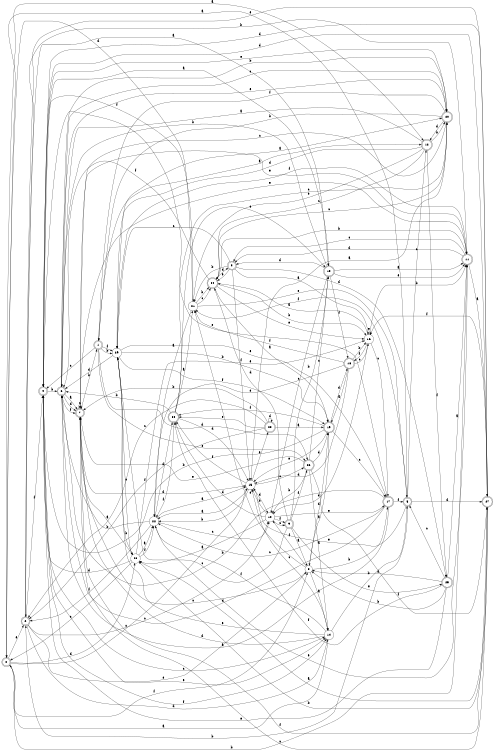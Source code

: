 digraph n25_3 {
__start0 [label="" shape="none"];

rankdir=LR;
size="8,5";

s0 [style="rounded,filled", color="black", fillcolor="white" shape="doublecircle", label="0"];
s1 [style="rounded,filled", color="black", fillcolor="white" shape="doublecircle", label="1"];
s2 [style="rounded,filled", color="black", fillcolor="white" shape="doublecircle", label="2"];
s3 [style="rounded,filled", color="black", fillcolor="white" shape="doublecircle", label="3"];
s4 [style="rounded,filled", color="black", fillcolor="white" shape="doublecircle", label="4"];
s5 [style="rounded,filled", color="black", fillcolor="white" shape="doublecircle", label="5"];
s6 [style="rounded,filled", color="black", fillcolor="white" shape="doublecircle", label="6"];
s7 [style="rounded,filled", color="black", fillcolor="white" shape="doublecircle", label="7"];
s8 [style="filled", color="black", fillcolor="white" shape="circle", label="8"];
s9 [style="rounded,filled", color="black", fillcolor="white" shape="doublecircle", label="9"];
s10 [style="filled", color="black", fillcolor="white" shape="circle", label="10"];
s11 [style="rounded,filled", color="black", fillcolor="white" shape="doublecircle", label="11"];
s12 [style="rounded,filled", color="black", fillcolor="white" shape="doublecircle", label="12"];
s13 [style="rounded,filled", color="black", fillcolor="white" shape="doublecircle", label="13"];
s14 [style="filled", color="black", fillcolor="white" shape="circle", label="14"];
s15 [style="filled", color="black", fillcolor="white" shape="circle", label="15"];
s16 [style="filled", color="black", fillcolor="white" shape="circle", label="16"];
s17 [style="rounded,filled", color="black", fillcolor="white" shape="doublecircle", label="17"];
s18 [style="rounded,filled", color="black", fillcolor="white" shape="doublecircle", label="18"];
s19 [style="rounded,filled", color="black", fillcolor="white" shape="doublecircle", label="19"];
s20 [style="rounded,filled", color="black", fillcolor="white" shape="doublecircle", label="20"];
s21 [style="filled", color="black", fillcolor="white" shape="circle", label="21"];
s22 [style="filled", color="black", fillcolor="white" shape="circle", label="22"];
s23 [style="filled", color="black", fillcolor="white" shape="circle", label="23"];
s24 [style="rounded,filled", color="black", fillcolor="white" shape="doublecircle", label="24"];
s25 [style="rounded,filled", color="black", fillcolor="white" shape="doublecircle", label="25"];
s26 [style="rounded,filled", color="black", fillcolor="white" shape="doublecircle", label="26"];
s27 [style="rounded,filled", color="black", fillcolor="white" shape="doublecircle", label="27"];
s28 [style="rounded,filled", color="black", fillcolor="white" shape="doublecircle", label="28"];
s29 [style="filled", color="black", fillcolor="white" shape="circle", label="29"];
s30 [style="rounded,filled", color="black", fillcolor="white" shape="doublecircle", label="30"];
s0 -> s12 [label="a"];
s0 -> s11 [label="b"];
s0 -> s15 [label="c"];
s0 -> s23 [label="d"];
s0 -> s2 [label="e"];
s0 -> s8 [label="f"];
s1 -> s12 [label="a"];
s1 -> s29 [label="b"];
s1 -> s4 [label="c"];
s1 -> s26 [label="d"];
s1 -> s26 [label="e"];
s1 -> s29 [label="f"];
s2 -> s13 [label="a"];
s2 -> s11 [label="b"];
s2 -> s10 [label="c"];
s2 -> s14 [label="d"];
s2 -> s8 [label="e"];
s2 -> s4 [label="f"];
s3 -> s16 [label="a"];
s3 -> s21 [label="b"];
s3 -> s29 [label="c"];
s3 -> s25 [label="d"];
s3 -> s24 [label="e"];
s3 -> s15 [label="f"];
s4 -> s13 [label="a"];
s4 -> s6 [label="b"];
s4 -> s14 [label="c"];
s4 -> s27 [label="d"];
s4 -> s14 [label="e"];
s4 -> s14 [label="f"];
s5 -> s0 [label="a"];
s5 -> s2 [label="b"];
s5 -> s12 [label="c"];
s5 -> s27 [label="d"];
s5 -> s15 [label="e"];
s5 -> s21 [label="f"];
s6 -> s7 [label="a"];
s6 -> s20 [label="b"];
s6 -> s20 [label="c"];
s6 -> s7 [label="d"];
s6 -> s20 [label="e"];
s6 -> s7 [label="f"];
s7 -> s23 [label="a"];
s7 -> s1 [label="b"];
s7 -> s7 [label="c"];
s7 -> s15 [label="d"];
s7 -> s11 [label="e"];
s7 -> s27 [label="f"];
s8 -> s14 [label="a"];
s8 -> s17 [label="b"];
s8 -> s7 [label="c"];
s8 -> s19 [label="d"];
s8 -> s21 [label="e"];
s8 -> s10 [label="f"];
s9 -> s8 [label="a"];
s9 -> s13 [label="b"];
s9 -> s29 [label="c"];
s9 -> s24 [label="d"];
s9 -> s25 [label="e"];
s9 -> s26 [label="f"];
s10 -> s23 [label="a"];
s10 -> s15 [label="b"];
s10 -> s9 [label="c"];
s10 -> s30 [label="d"];
s10 -> s17 [label="e"];
s10 -> s9 [label="f"];
s11 -> s27 [label="a"];
s11 -> s24 [label="b"];
s11 -> s3 [label="c"];
s11 -> s3 [label="d"];
s11 -> s7 [label="e"];
s11 -> s29 [label="f"];
s12 -> s6 [label="a"];
s12 -> s20 [label="b"];
s12 -> s24 [label="c"];
s12 -> s29 [label="d"];
s12 -> s21 [label="e"];
s12 -> s25 [label="f"];
s13 -> s11 [label="a"];
s13 -> s6 [label="b"];
s13 -> s10 [label="c"];
s13 -> s3 [label="d"];
s13 -> s11 [label="e"];
s13 -> s18 [label="f"];
s14 -> s0 [label="a"];
s14 -> s5 [label="b"];
s14 -> s15 [label="c"];
s14 -> s7 [label="d"];
s14 -> s29 [label="e"];
s14 -> s22 [label="f"];
s15 -> s22 [label="a"];
s15 -> s22 [label="b"];
s15 -> s26 [label="c"];
s15 -> s10 [label="d"];
s15 -> s28 [label="e"];
s15 -> s30 [label="f"];
s16 -> s24 [label="a"];
s16 -> s11 [label="b"];
s16 -> s17 [label="c"];
s16 -> s10 [label="d"];
s16 -> s16 [label="e"];
s16 -> s18 [label="f"];
s17 -> s6 [label="a"];
s17 -> s6 [label="b"];
s17 -> s22 [label="c"];
s17 -> s6 [label="d"];
s17 -> s4 [label="e"];
s17 -> s5 [label="f"];
s18 -> s19 [label="a"];
s18 -> s16 [label="b"];
s18 -> s16 [label="c"];
s18 -> s15 [label="d"];
s18 -> s22 [label="e"];
s18 -> s21 [label="f"];
s19 -> s8 [label="a"];
s19 -> s4 [label="b"];
s19 -> s17 [label="c"];
s19 -> s18 [label="d"];
s19 -> s15 [label="e"];
s19 -> s30 [label="f"];
s20 -> s15 [label="a"];
s20 -> s1 [label="b"];
s20 -> s7 [label="c"];
s20 -> s12 [label="d"];
s20 -> s4 [label="e"];
s20 -> s1 [label="f"];
s21 -> s22 [label="a"];
s21 -> s24 [label="b"];
s21 -> s24 [label="c"];
s21 -> s0 [label="d"];
s21 -> s5 [label="e"];
s21 -> s4 [label="f"];
s22 -> s15 [label="a"];
s22 -> s6 [label="b"];
s22 -> s10 [label="c"];
s22 -> s30 [label="d"];
s22 -> s11 [label="e"];
s22 -> s2 [label="f"];
s23 -> s22 [label="a"];
s23 -> s29 [label="b"];
s23 -> s0 [label="c"];
s23 -> s4 [label="d"];
s23 -> s16 [label="e"];
s23 -> s22 [label="f"];
s24 -> s19 [label="a"];
s24 -> s16 [label="b"];
s24 -> s20 [label="c"];
s24 -> s3 [label="d"];
s24 -> s16 [label="e"];
s24 -> s6 [label="f"];
s25 -> s11 [label="a"];
s25 -> s8 [label="b"];
s25 -> s5 [label="c"];
s25 -> s8 [label="d"];
s25 -> s4 [label="e"];
s25 -> s30 [label="f"];
s26 -> s14 [label="a"];
s26 -> s10 [label="b"];
s26 -> s13 [label="c"];
s26 -> s19 [label="d"];
s26 -> s7 [label="e"];
s26 -> s27 [label="f"];
s27 -> s23 [label="a"];
s27 -> s23 [label="b"];
s27 -> s7 [label="c"];
s27 -> s4 [label="d"];
s27 -> s2 [label="e"];
s27 -> s16 [label="f"];
s28 -> s19 [label="a"];
s28 -> s7 [label="b"];
s28 -> s2 [label="c"];
s28 -> s28 [label="d"];
s28 -> s30 [label="e"];
s28 -> s2 [label="f"];
s29 -> s20 [label="a"];
s29 -> s19 [label="b"];
s29 -> s23 [label="c"];
s29 -> s6 [label="d"];
s29 -> s17 [label="e"];
s29 -> s19 [label="f"];
s30 -> s21 [label="a"];
s30 -> s6 [label="b"];
s30 -> s20 [label="c"];
s30 -> s15 [label="d"];
s30 -> s13 [label="e"];
s30 -> s22 [label="f"];

}